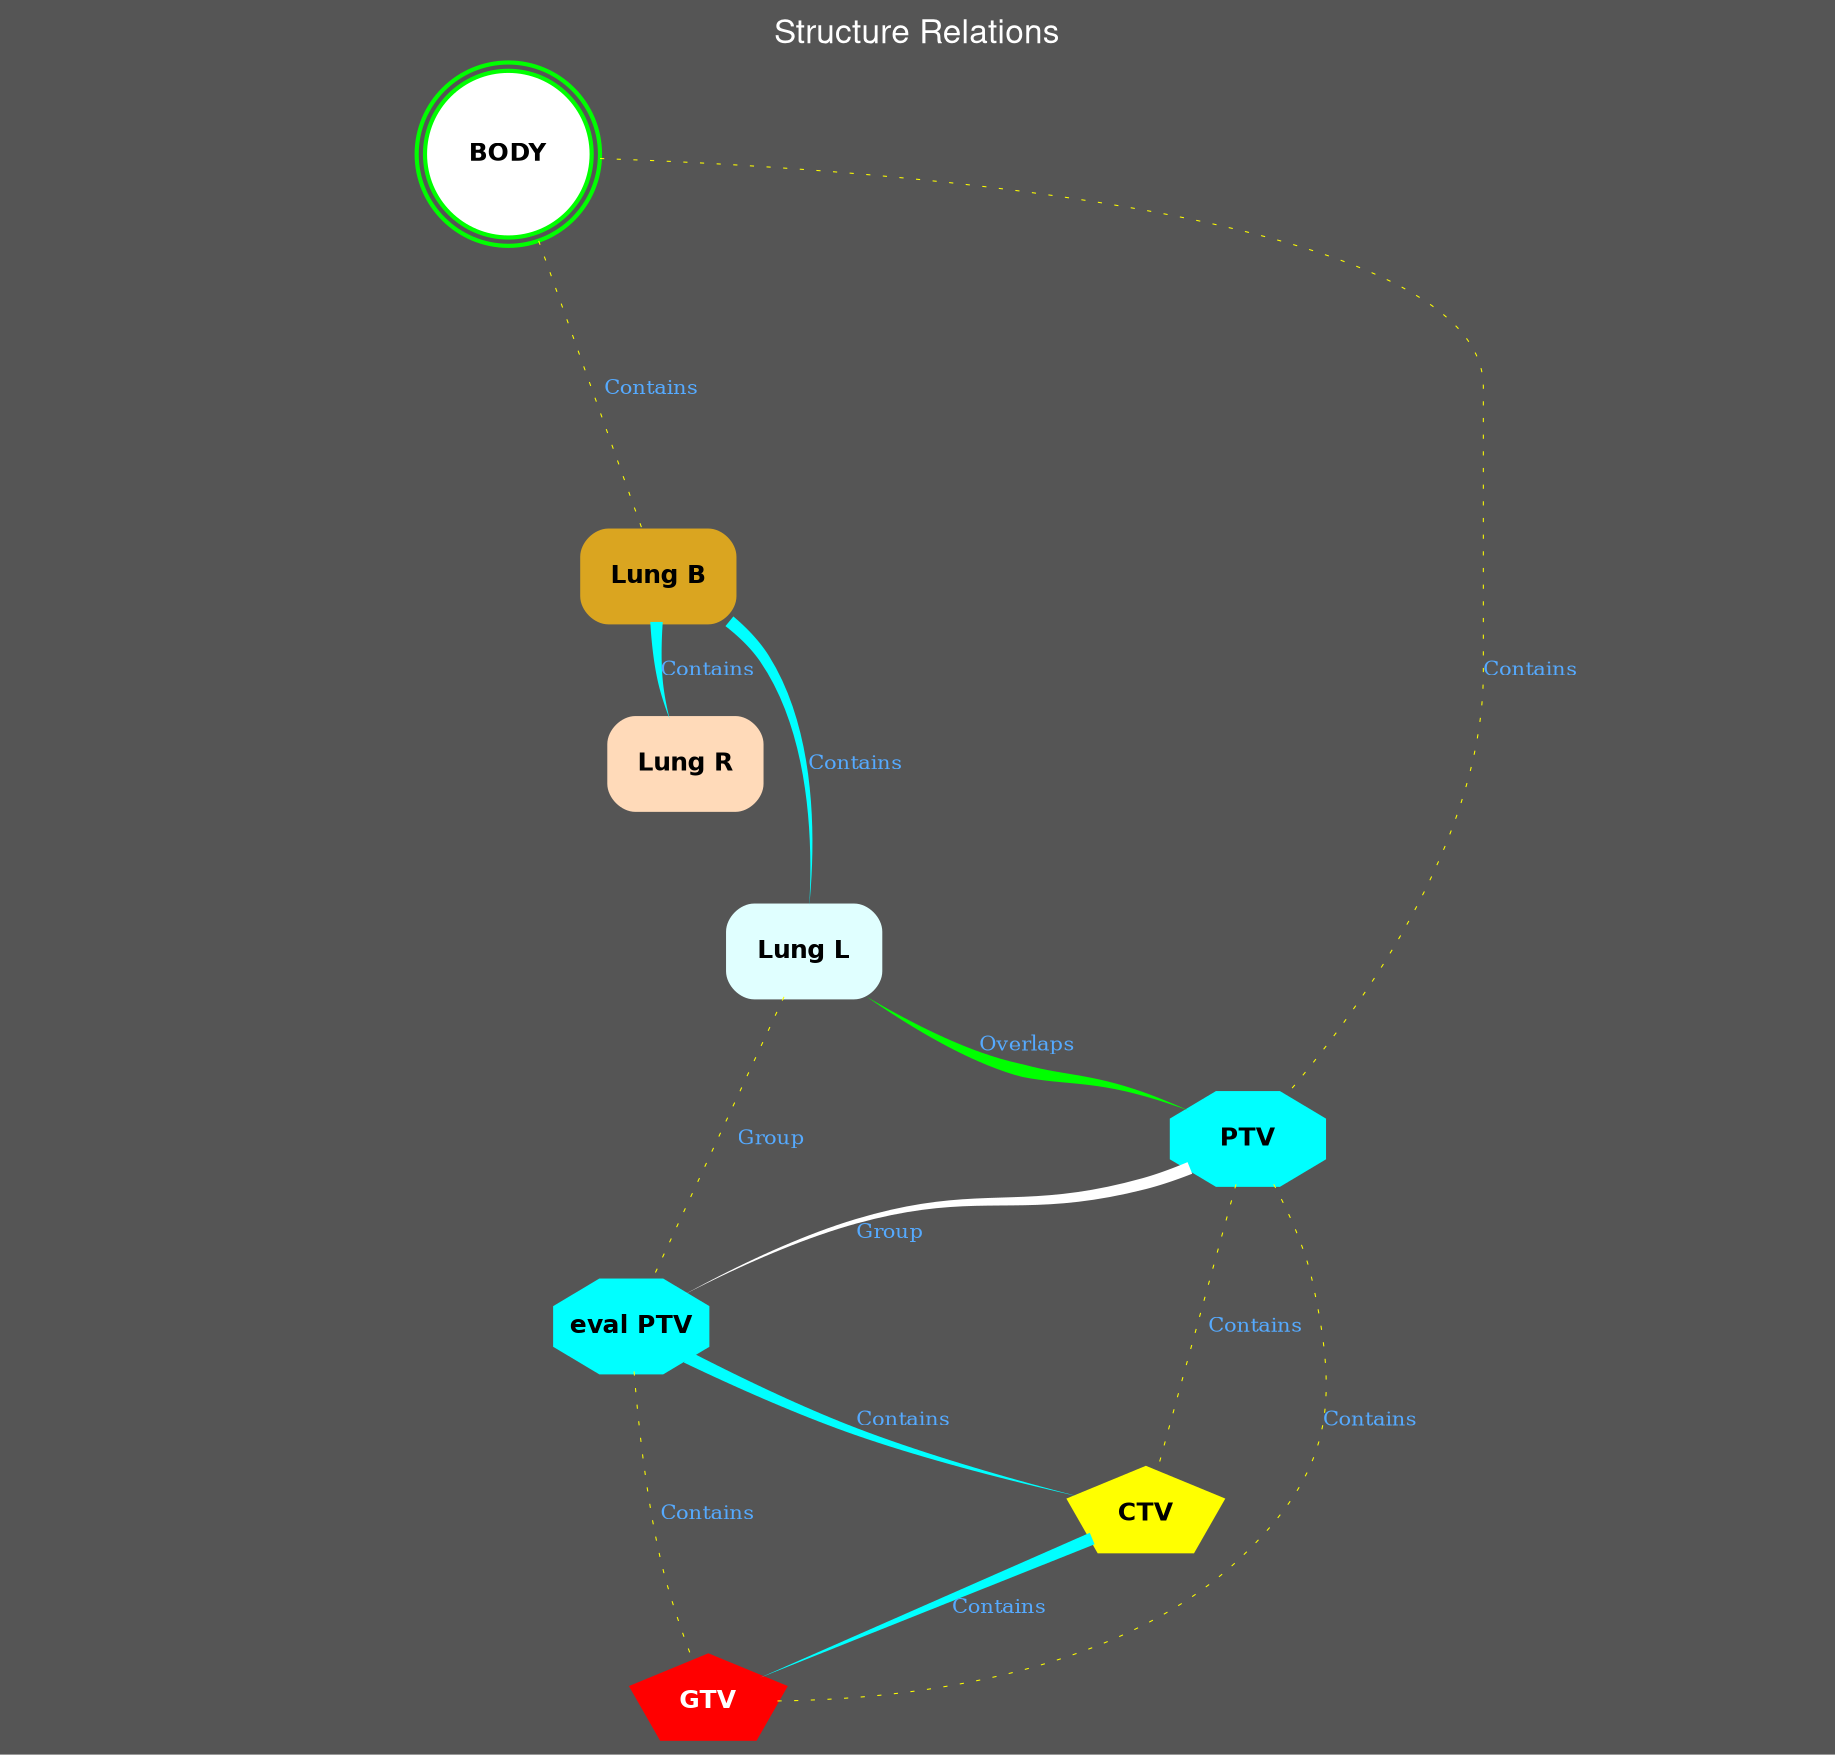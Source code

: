 strict graph "" {
	graph [bb="0,0,825,826.2",
		bgcolor="#555555",
		clusterrank=none,
		fontcolor=white,
		fontname="Helvetica,,Arial,sans-serif",
		fontsize=16,
		label="Structure Relations",
		labelloc=t,
		lheight=0.25,
		lp="412.5,813.2",
		lwidth=1.92
	];
	node [fixedsize=shape,
		fontcolor=black,
		fontname="Helvetica-Bold",
		fontsize=12,
		height=0.6,
		label="\N",
		labelloc=c,
		nojustify=True,
		penwidth=3,
		style=filled,
		width=1
	];
	edge [arrowhead=none,
		arrowtail=none,
		color="#e27dd6ff",
		fontcolor="#55AAFF",
		fontsize=10,
		labelfloat=False,
		labelfontname=Cambria,
		penwidth=3,
		style=solid
	];
	subgraph External {
		graph [cluster=True];
		1	[color="#00ff00",
			fillcolor=white,
			fontcolor="#000000",
			height=1.1111,
			label=BODY,
			penwidth=2,
			pos="583,760.2",
			shape=doublecircle,
			tooltip="ID: BODYROI: 1DICOM Type EXTERNALCode: BODYLabel: BodyScheme: 99VMS_STRUCTCODEVolume: 28951.626 ccLength: 33.8 cmRange: (\\
10.6cm, -23.2cm)",
			width=1.1111];
	}
	subgraph Organ {
		graph [cluster=True];
		26	[color="#e0ffff",
			fontcolor="#000000",
			height=0.59722,
			label="Lung L",
			pos="443,381.5",
			shape=rectangle,
			style="rounded, filled",
			tooltip="ID: Lung LROI: 26DICOM Type ORGANCode: 7310Label: Left lungScheme: FMAVolume: 1776 ccLength: 24.2 cmRange: (5.8cm, -18.4cm)"];
		27	[color="#ffdab9",
			fontcolor="#000000",
			height=0.59722,
			label="Lung R",
			pos="498,471.5",
			shape=rectangle,
			style="rounded, filled",
			tooltip="ID: Lung RROI: 27DICOM Type ORGANCode: 7309Label: Right lungScheme: FMAVolume: 2556.676 ccLength: 23.8 cmRange: (6.6cm, \\
-17.2cm)"];
		25	[color="#daa520",
			fontcolor="#000000",
			height=0.59722,
			label="Lung B",
			pos="184,561.5",
			shape=rectangle,
			style="rounded, filled",
			tooltip="ID: Lung BROI: 25DICOM Type ORGANCode: 68877Label: Pair of lungsScheme: FMAVolume: 4332.676 ccLength: 25 cmRange: (6.6cm, \\
-18.4cm)"];
		2	[color="#f0fff0",
			fontcolor="#000000",
			label=Skin,
			pos="341,651.6",
			shape=point,
			style=invis,
			tooltip="ID: SkinROI: 2DICOM Type ORGANCode: 7163Label: SkinScheme: FMAVolume: 1726.808 ccLength: 33.8 cmRange: (10.6cm, -23.2cm)",
			width=0.6];
	}
	subgraph Target {
		graph [cluster=True];
		38	[color="#ff0000",
			fontcolor="#FFFFFF",
			height=0.59722,
			label=GTV,
			pos="333,21.5",
			shape=pentagon,
			tooltip="ID: GTVROI: 38DICOM Type GTVCode: GTVpLabel: Primary Gross Tumor VolumeScheme: 99VMS_STRUCTCODEVolume: 8.03 ccLength: 2.6 \\
cmRange: (-0.4cm, -3cm)"];
		24	[color="#ffff00",
			fontcolor="#000000",
			height=0.59722,
			label=CTV,
			pos="419,111.5",
			shape=pentagon,
			tooltip="ID: CTVROI: 24DICOM Type GTVCode: ITVLabel: Internal Target VolumeScheme: 99VMS_STRUCTCODEVolume: 34.45 ccLength: 3.6 cm\\
Range: (0cm, -3.6cm)"];
		30	[color="#00ffff",
			fontcolor="#000000",
			height=0.59722,
			label=PTV,
			pos="309,291.5",
			shape=octagon,
			tooltip="ID: PTVROI: 30DICOM Type PTVCode: PTVpLabel: Primary Planning Target VolumeScheme: 99VMS_STRUCTCODEVolume: 74.649 ccLength: \\
4.6 cmRange: (0.6cm, -4.0cm)"];
		41	[color="#00ffff",
			fontcolor="#000000",
			height=0.59722,
			label="eval PTV",
			pos="322,201.5",
			shape=octagon,
			tooltip="ID: eval PTVROI: 41DICOM Type PTVCode: PTVpLabel: Primary Planning Target VolumeScheme: 99VMS_STRUCTCODEVolume: 74.649 cc\\
Length: 4.6 cmRange: (0.6cm, -4.0cm)"];
	}
	24 -- 38	[color=cyan,
		dir=forward,
		label=Contains,
		lp="399.5,66.5",
		penwidth=6,
		pos="402.82,93.948 386.86,77.617 362.7,52.888 347.39,37.223",
		style=tapered];
	30 -- 38	[color=yellow,
		dir=forward,
		label=Contains,
		lp="300.5,156.5",
		penwidth=0.5,
		pos="296.23,269.79 289.02,256.86 280.73,239.57 277,223 272.8,204.36 274.74,198.98 277,180 283.38,126.4 310.05,67.544 324.16,39.365",
		style=dotted];
	30 -- 24	[color=yellow,
		dir=forward,
		label=Contains,
		lp="408.5,201.5",
		penwidth=0.5,
		pos="327.49,271.82 339.69,258.85 355.49,240.77 367,223 386.83,192.39 403.49,153.03 412.28,130.5",
		style=dotted];
	30 -- 41	[color=white,
		dir=forward,
		label=Group,
		lp="326.5,246.5",
		penwidth=6,
		pos="309.99,269.71 310.59,260.83 311.53,250.37 313,241 313.91,235.17 315.23,228.91 316.57,223.17",
		style=tapered];
	41 -- 38	[color=yellow,
		dir=forward,
		label=Contains,
		lp="347.5,111.5",
		penwidth=0.5,
		pos="323.28,179.73 325.45,144.7 329.79,74.418 331.86,40.987",
		style=dotted];
	41 -- 24	[color=cyan,
		dir=forward,
		label=Contains,
		lp="361.5,156.5",
		penwidth=6,
		pos="327.17,179.87 330.43,170.19 335.48,159.05 343,151 355.93,137.17 374.93,127.54 390.69,121.38",
		style=tapered];
	1 -- 38	[color=cyan,
		dir=forward,
		label=Contains,
		lp="806.5,381.5",
		penwidth=6,
		pos="623.01,756.1 682.67,749.06 788,726.21 788,652.6 788,652.6 788,652.6 788,110.5 788,24.411 470.05,20.758 365.72,21.877",
		style=invis];
	1 -- 24	[color=cyan,
		dir=forward,
		label=Contains,
		lp="754.5,426.5",
		penwidth=6,
		pos="622,750.17 667.33,737.09 736,708.12 736,652.6 736,652.6 736,652.6 736,245.5 736,123 532.23,111.44 451.43,111.67",
		style=invis];
	1 -- 30	[color=yellow,
		dir=forward,
		label=Contains,
		lp="380.5,516.5",
		penwidth=0.5,
		pos="550.23,736.94 498.57,699.62 400.14,618.89 362,522 360.21,517.45 360.68,515.71 362,511 364.54,501.97 370.46,502.03 373,493 378.18,\\
474.6 379.82,467.85 373,450 363.01,423.83 343.51,428.07 331,403 316.5,373.95 311.55,336.11 309.87,313.1",
		style=dotted];
	1 -- 41	[color=cyan,
		dir=forward,
		label=Contains,
		lp="691.5,471.5",
		penwidth=6,
		pos="616.27,737.64 641.19,718.6 671,688.36 671,652.6 671,652.6 671,652.6 671,515.5 671,402.74 700.1,333.61 607,270 576.73,249.32 478.69,\\
260.37 443,252 429.17,248.76 426.35,245.85 413,241 390.8,232.93 384.71,232.3 363,223 358.32,221 353.41,218.71 348.69,216.41",
		style=invis];
	1 -- 26	[color=cyan,
		dir=forward,
		label=Contains,
		lp="606.5,561.5",
		penwidth=6,
		pos="588.57,720.55 595.48,657.82 600.15,532.55 543,450 527.14,427.1 500.77,409.77 479.09,398.41",
		style=invis];
	1 -- 27	[color=cyan,
		dir=forward,
		label=Contains,
		lp="556.5,606.5",
		penwidth=6,
		pos="571.89,721.72 553.75,660.55 518.39,541.27 504.15,493.26",
		style=invis];
	1 -- 25	[color=yellow,
		dir=forward,
		label=Contains,
		lp="291.5,651.6",
		penwidth=0.5,
		pos="543.08,756.79 480.19,751.22 356.64,732.91 273,673.2 238.88,648.84 210.83,608.02 195.83,583.34",
		style=dotted];
	1 -- 2	[color=magenta,
		dir=forward,
		label="Cut-out",
		lp="376,696.7",
		pos="542.88,759.57 493.87,757.87 411.18,747.78 360,702.2 351.6,694.72 346.89,683.1 344.26,672.99",
		style=invis];
	26 -- 38	[color=cyan,
		dir=forward,
		label=Contains,
		lp="552.5,201.5",
		penwidth=6,
		pos="479.29,368.62 491.58,362.66 503.96,354.07 511,342 568.38,243.57 526.39,185.33 464,90 441.72,55.963 396.58,38.168 365.57,29.569",
		style=invis];
	26 -- 24	[color=cyan,
		dir=forward,
		label=Contains,
		lp="455.5,246.5",
		penwidth=6,
		pos="442.56,359.94 441.6,323.54 438.75,245.45 431,180 429.03,163.33 425.59,144.55 422.89,131.04",
		style=invis];
	26 -- 30	[color=green,
		dir=both,
		label=Overlaps,
		lp="385.5,336.5",
		penwidth=6,
		pos="406.83,364.36 393.88,358.02 379.43,350.28 367,342 353.12,332.75 338.85,320.62 327.94,310.68",
		style=tapered];
	26 -- 41	[color=yellow,
		dir=forward,
		label=Group,
		lp="410.5,291.5",
		penwidth=0.5,
		pos="428.9,359.83 419.79,346.47 407.69,328.71 397,313 375.75,281.75 351.15,245.5 336.09,223.28",
		style=dotted];
	27 -- 38	[label=Disjoint,
		lp="620,246.5",
		pos="520.71,449.69 526.28,444.16 532.06,438.04 537,432 586.68,371.31 621.83,347.02 607,270 585.28,157.22 556.24,115.25 455,61 426.71,\\
45.842 391.49,35.53 366.17,29.422",
		style=invis];
	27 -- 24	[label=Disjoint,
		lp="586,291.5",
		pos="510.59,449.72 539.28,399.45 602.97,268.84 549,180 528.07,145.55 483.22,127.89 452.1,119.42",
		style=invis];
	27 -- 30	[label=Disjoint,
		lp="381,381.5",
		pos="461.99,459.5 432.56,448.99 391.47,430.6 364,403 338.45,377.33 322.67,337.4 314.89,313.22",
		style=invis];
	27 -- 41	[label=Disjoint,
		lp="497,336.5",
		pos="499.12,449.9 499.67,427.21 498.57,389.97 488,360 472.01,314.66 462.35,303.64 428,270 404.62,247.1 372.24,227.86 349.44,215.86",
		style=invis];
	27 -- 26	[label=Disjoint,
		lp="476,426.5",
		pos="473.3,449.71 468.03,444.36 462.89,438.32 459,432 453.6,423.23 449.84,412.46 447.32,403.2",
		style=invis];
	25 -- 38	[color=cyan,
		dir=forward,
		label=Contains,
		lp="64.5,291.5",
		penwidth=6,
		pos="147.74,553.73 106.86,543.76 46,520.81 46,472.5 46,472.5 46,472.5 46,110.5 46,58.319 221.61,33.927 298.1,25.778",
		style=invis];
	25 -- 24	[color=cyan,
		dir=forward,
		label=Contains,
		lp="113.5,336.5",
		penwidth=6,
		pos="166.03,539.95 133.53,500.21 70.509,409.76 95,331 134.28,204.7 212.95,208.64 332,151 352.66,140.99 376.54,130.5 394.04,123",
		style=invis];
	25 -- 30	[color=green,
		dir=both,
		label=Overlaps,
		lp="231.5,426.5",
		penwidth=6,
		pos="186.18,539.85 191.56,497.13 208.76,397.5 257,331 263.99,321.36 274.11,313.11 283.56,306.74",
		style=invis];
	25 -- 41	[color=cyan,
		dir=forward,
		label=Contains,
		lp="156.5,381.5",
		penwidth=6,
		pos="175.02,539.98 151.34,482.41 94.788,318.51 181,241 211.66,213.44 232.52,234.88 272,223 279.19,220.84 286.77,218.03 293.79,215.18",
		style=invis];
	25 -- 26	[color=cyan,
		dir=forward,
		label=Contains,
		lp="369.5,471.5",
		penwidth=6,
		pos="217.74,539.71 238.73,526.61 266.17,509.17 290,493 334.6,462.73 385.06,425.74 415.43,403.16",
		style=tapered];
	25 -- 27	[color=cyan,
		dir=forward,
		label=Contains,
		lp="324.5,516.5",
		penwidth=6,
		pos="220.19,543.73 244.13,533.15 276.45,519.87 306,511 359.24,495.02 422.79,483.75 461.77,477.69",
		style=tapered];
	2 -- 38	[color=blue,
		dir=forward,
		label=Island,
		lp="12.5,336.5",
		pos="325.21,636.66 321.7,634.13 317.87,631.74 314,630 275.58,612.78 262.21,620.6 221,612 122.47,591.43 0,663.16 0,562.5 0,562.5 0,562.5 \\
0,110.5 0,49.133 214.06,29.601 298.93,24.269",
		style=invis];
	2 -- 24	[color=blue,
		dir=forward,
		label=Island,
		lp="637.5,381.5",
		pos="361.95,645.96 393.86,637.97 455.01,618.9 494,583 612.42,473.97 621.75,411.81 641,252 648.52,189.59 596.53,182.26 542,151 526.18,\\
141.93 480.64,128.8 449.64,120.46",
		style=invis];
	2 -- 30	[color=blue,
		dir=forward,
		label=Island,
		lp="273.5,471.5",
		pos="340.35,629.82 338.37,600.08 330.62,545.22 301,511 288.24,496.26 271.59,509.37 261,493 241.61,463.02 281.59,358 300.18,313.11",
		style=invis];
	2 -- 41	[color=blue,
		dir=forward,
		label=Island,
		lp="193.5,426.5",
		pos="334.25,630.67 323.99,602.22 302.5,549.19 273,511 265.49,501.27 261.33,501.01 252,493 220.43,465.91 198.36,469.81 181,432 161.09,\\
388.65 262.45,268.66 304.45,221.7",
		style=invis];
	2 -- 26	[label=Disjoint,
		lp="423,516.5",
		pos="351.05,632.3 364.25,607.74 387.55,562.53 403,522 418.71,480.8 431.63,430.74 438.24,403.19",
		style=invis];
	2 -- 27	[label=Disjoint,
		lp="473,561.5",
		pos="359,638.72 369.74,631.39 383.49,621.59 395,612 409.25,600.13 413.15,597.27 425,583 449.24,553.82 472.56,516.35 486.07,493.4",
		style=invis];
	2 -- 25	[label=Disjoint,
		lp="256,606.5",
		pos="320.04,645.15 298.66,639.04 265.03,627.86 239,612 225.95,604.04 213.14,592.79 203.18,583.02",
		style=invis];
}
